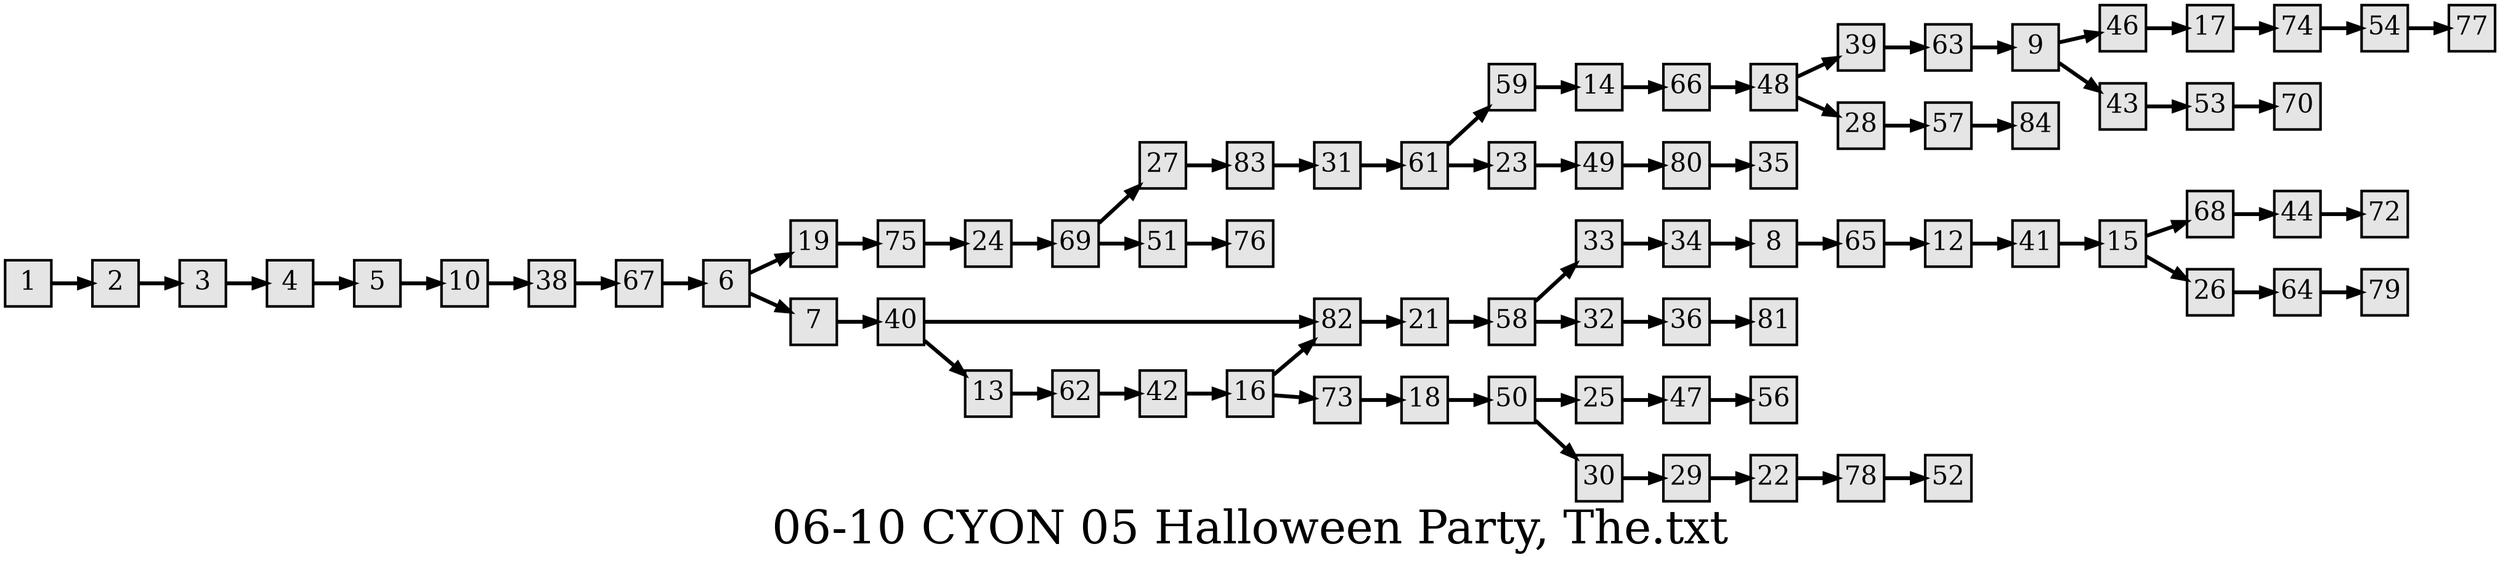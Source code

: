 digraph g{
  graph [ label="06-10 CYON 05 Halloween Party, The.txt" rankdir=LR, ordering=out, fontsize=36, nodesep="0.35", ranksep="0.45"];
  node  [shape=rect, penwidth=2, fontsize=20, style=filled, fillcolor=grey90, margin="0,0", labelfloat=true, regular=true, fixedsize=true];
  edge  [labelfloat=true, penwidth=3, fontsize=12];

  1 -> 2;
  2 -> 3;
  3 -> 4;
  4 -> 5;
  5 -> 10;
  6 -> 19;
  6 -> 7;
  7 -> 40;
  8 -> 65;
  9 -> 46;
  9 -> 43;
  10 -> 38;
  12 -> 41;
  13 -> 62;
  14 -> 66;
  15 -> 68;
  15 -> 26;
  16 -> 82;
  16 -> 73;
  17 -> 74;
  18 -> 50;
  19 -> 75;
  21 -> 58;
  22 -> 78;
  23 -> 49;
  24 -> 69;
  25 -> 47;
  26 -> 64;
  27 -> 83;
  28 -> 57;
  29 -> 22;
  30 -> 29;
  31 -> 61;
  32 -> 36;
  33 -> 34;
  34 -> 8;
  36 -> 81;
  38 -> 67;
  39 -> 63;
  40 -> 82;
  40 -> 13;
  41 -> 15;
  42 -> 16;
  43 -> 53;
  44 -> 72;
  46 -> 17;
  47 -> 56;
  48 -> 39;
  48 -> 28;
  49 -> 80;
  50 -> 25;
  50 -> 30;
  51 -> 76;
  53 -> 70;
  54 -> 77;
  57 -> 84;
  58 -> 33;
  58 -> 32;
  59 -> 14;
  61 -> 59;
  61 -> 23;
  62 -> 42;
  63 -> 9;
  64 -> 79;
  65 -> 12;
  66 -> 48;
  67 -> 6;
  68 -> 44;
  69 -> 27;
  69 -> 51;
  73 -> 18;
  74 -> 54;
  75 -> 24;
  78 -> 52;
  80 -> 35;
  82 -> 21;
  83 -> 31;
}


